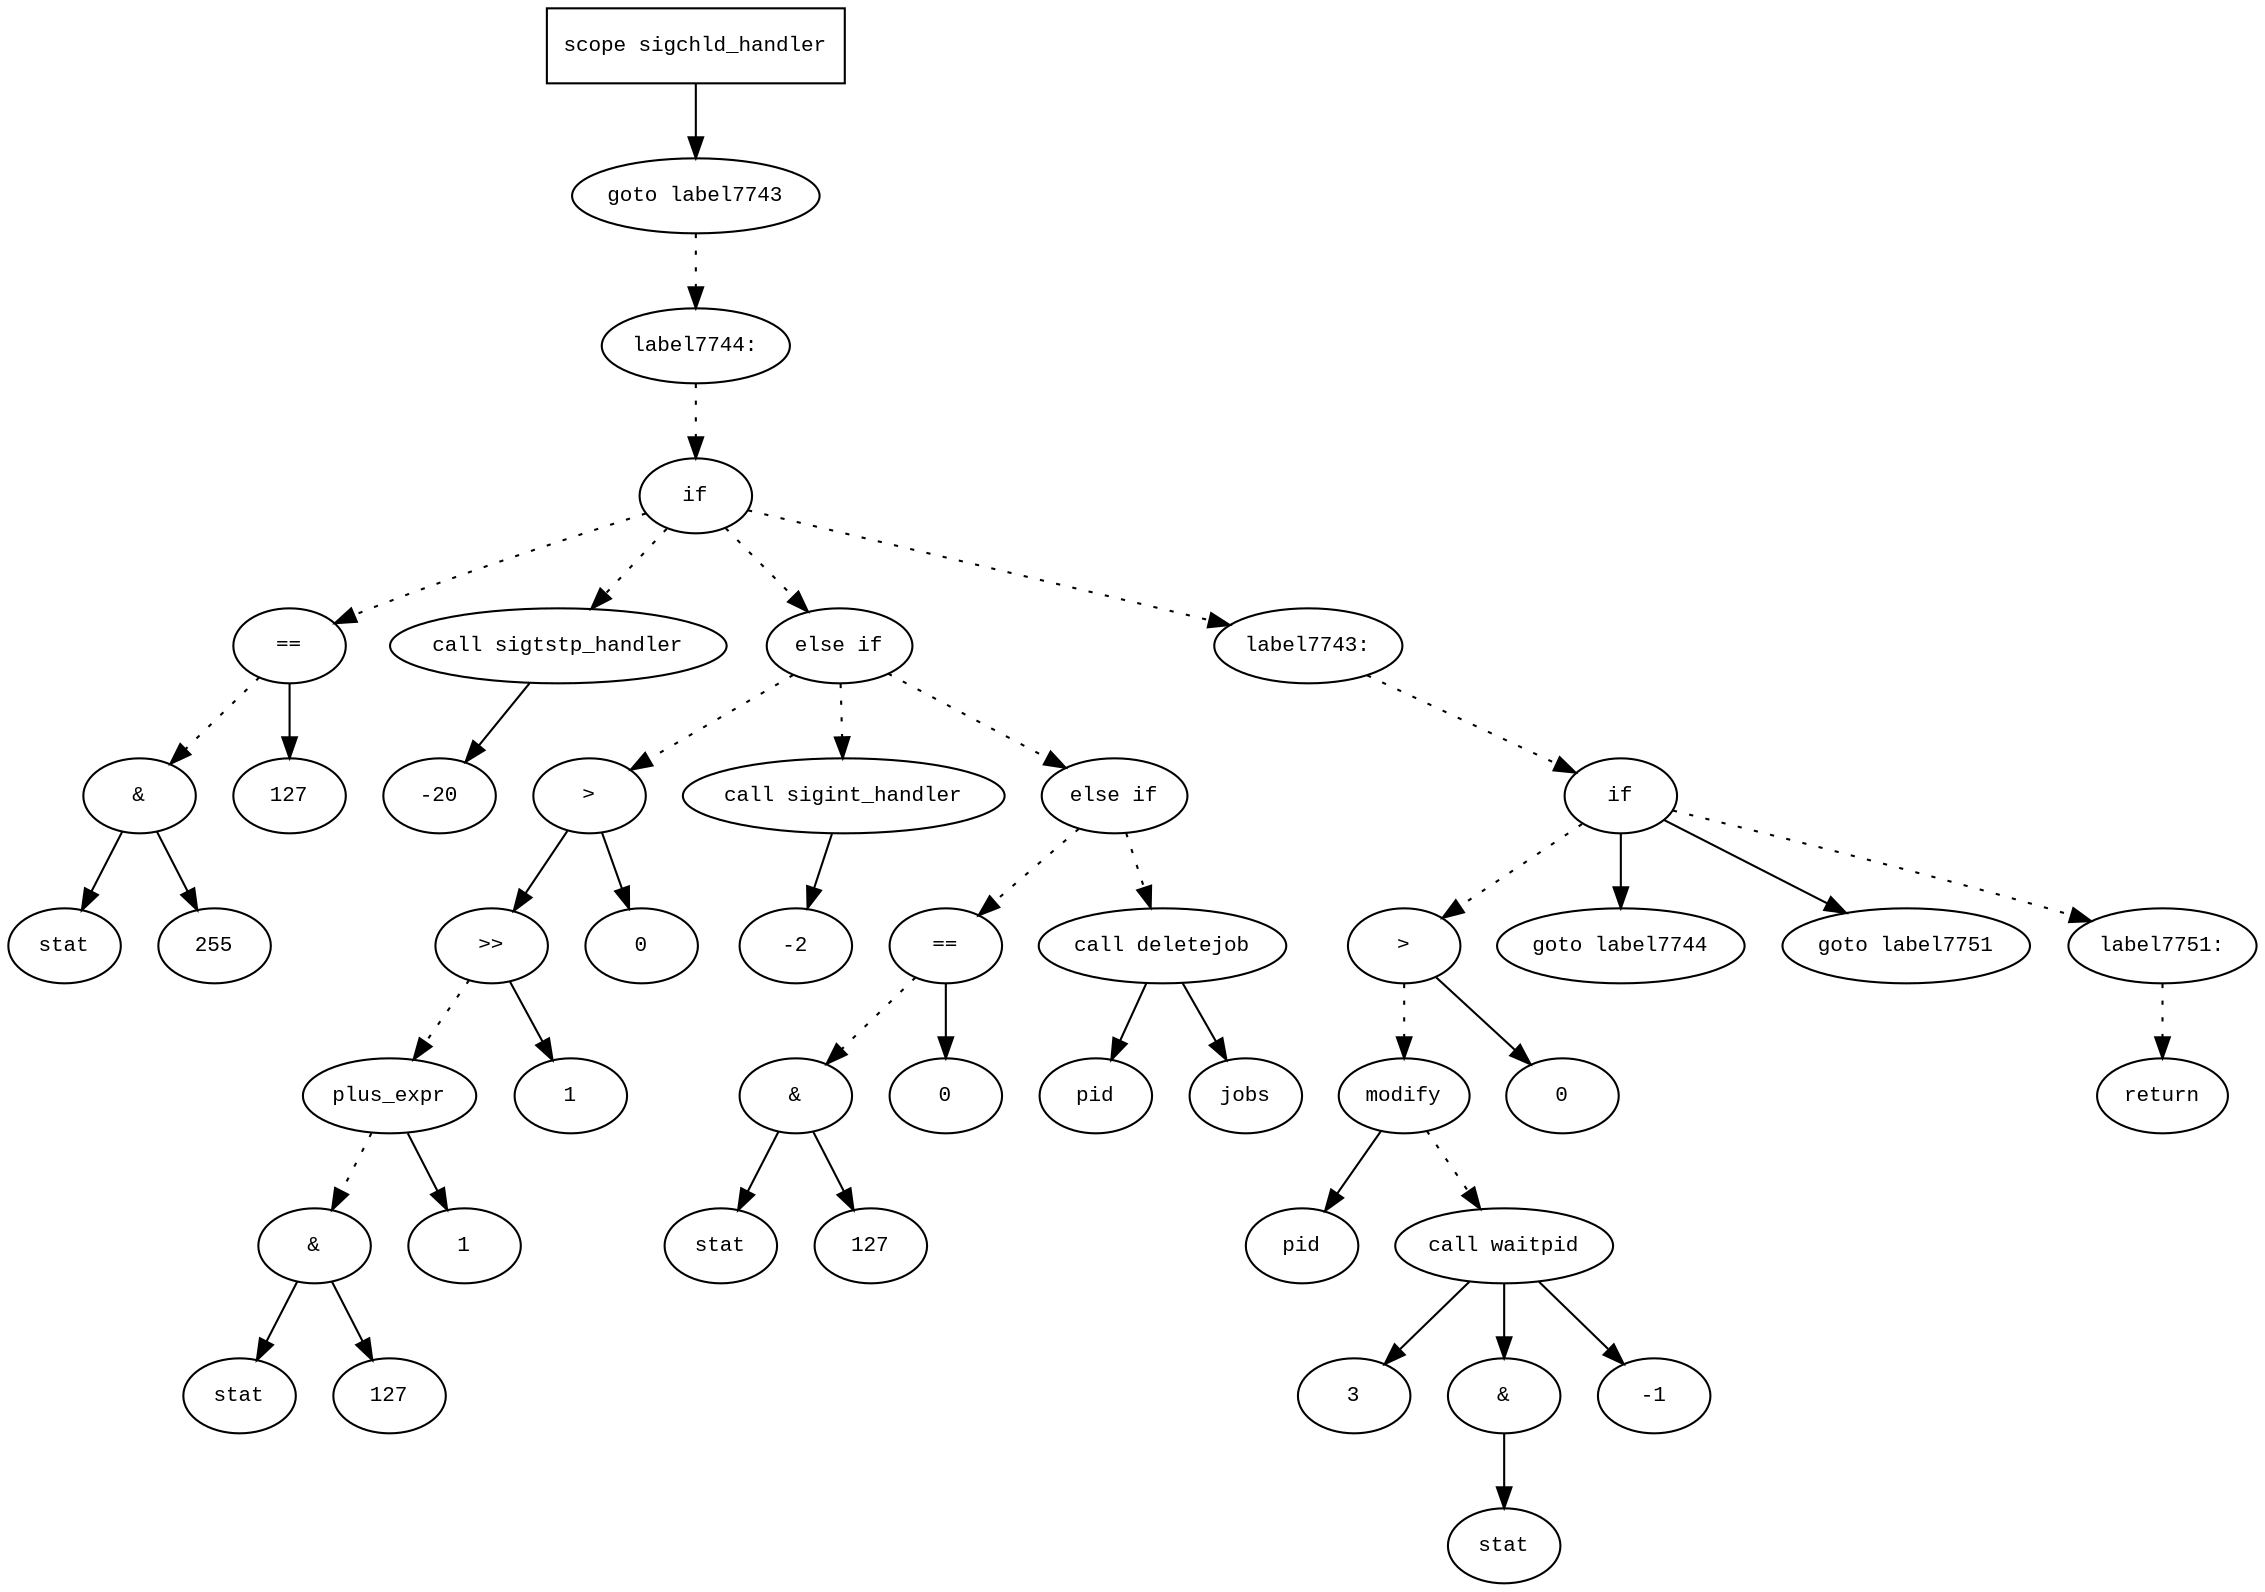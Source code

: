 digraph AST {
  graph [fontname="Times New Roman",fontsize=10];
  node  [fontname="Courier New",fontsize=10];
  edge  [fontname="Times New Roman",fontsize=10];

  node1 [label="scope sigchld_handler",shape=box];
  node2 [label="goto label7743",shape=ellipse];
  node1 -> node2;
  node3 [label="label7744:",shape=ellipse];
  node2 -> node3 [style=dotted];
  node4 [label="if",shape=ellipse];
  node3 -> node4 [style=dotted];
  node5 [label="==",shape=ellipse];
  node6 [label="&",shape=ellipse];
  node7 [label="stat",shape=ellipse];
  node6 -> node7;
  node8 [label="255",shape=ellipse];
  node6 -> node8;
  node5 -> node6 [style=dotted];
  node9 [label="127",shape=ellipse];
  node5 -> node9;
  node4 -> node5 [style=dotted];
  node10 [label="call sigtstp_handler",shape=ellipse];
  node11 [label="-20",shape=ellipse];
  node10 -> node11;
  node4 -> node10 [style=dotted];
  node12 [label="else if",shape=ellipse];
  node4 -> node12 [style=dotted];
  node13 [label=">",shape=ellipse];
  node14 [label=">>",shape=ellipse];
  node15 [label="plus_expr",shape=ellipse];
  node16 [label="&",shape=ellipse];
  node17 [label="stat",shape=ellipse];
  node16 -> node17;
  node18 [label="127",shape=ellipse];
  node16 -> node18;
  node15 -> node16 [style=dotted];
  node19 [label="1",shape=ellipse];
  node15 -> node19;
  node14 -> node15 [style=dotted];
  node20 [label="1",shape=ellipse];
  node14 -> node20;
  node13 -> node14;
  node21 [label="0",shape=ellipse];
  node13 -> node21;
  node12 -> node13 [style=dotted];
  node22 [label="call sigint_handler",shape=ellipse];
  node23 [label="-2",shape=ellipse];
  node22 -> node23;
  node12 -> node22 [style=dotted];
  node24 [label="else if",shape=ellipse];
  node12 -> node24 [style=dotted];
  node25 [label="==",shape=ellipse];
  node26 [label="&",shape=ellipse];
  node27 [label="stat",shape=ellipse];
  node26 -> node27;
  node28 [label="127",shape=ellipse];
  node26 -> node28;
  node25 -> node26 [style=dotted];
  node29 [label="0",shape=ellipse];
  node25 -> node29;
  node24 -> node25 [style=dotted];
  node30 [label="call deletejob",shape=ellipse];
  node31 [label="pid",shape=ellipse];
  node30 -> node31;
  node32 [label="jobs",shape=ellipse];
  node30 -> node32;
  node24 -> node30 [style=dotted];
  node33 [label="label7743:",shape=ellipse];
  node4 -> node33 [style=dotted];
  node34 [label="if",shape=ellipse];
  node33 -> node34 [style=dotted];
  node35 [label=">",shape=ellipse];
  node36 [label="modify",shape=ellipse];
  node37 [label="pid",shape=ellipse];
  node36 -> node37;
  node38 [label="call waitpid",shape=ellipse];
  node39 [label="3",shape=ellipse];
  node38 -> node39;
  node40 [label="&",shape=ellipse];
  node38 -> node40;
  node41 [label="stat",shape=ellipse];
  node40 -> node41;
  node42 [label="-1",shape=ellipse];
  node38 -> node42;
  node36 -> node38 [style=dotted];
  node35 -> node36 [style=dotted];
  node43 [label="0",shape=ellipse];
  node35 -> node43;
  node34 -> node35 [style=dotted];
  node44 [label="goto label7744",shape=ellipse];
  node34 -> node44;
  node45 [label="goto label7751",shape=ellipse];
  node34 -> node45;
  node46 [label="label7751:",shape=ellipse];
  node34 -> node46 [style=dotted];
  node47 [label="return",shape=ellipse];
  node46 -> node47 [style=dotted];
} 